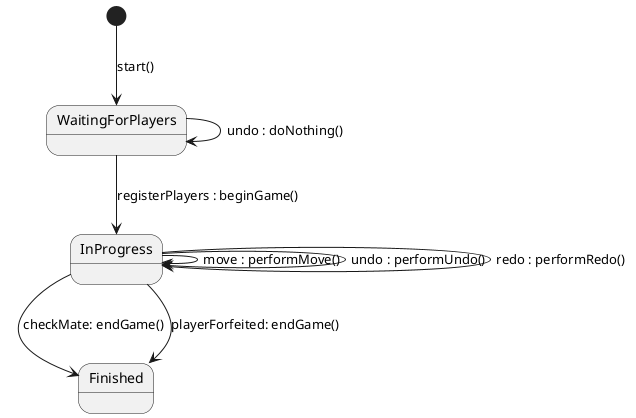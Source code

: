 @startuml

'scale 350 width
[*] --> WaitingForPlayers : start()
WaitingForPlayers --> InProgress: registerPlayers : beginGame()
'WaitingForPlayers --> WaitingForPlayers: move : doNothing()
WaitingForPlayers --> WaitingForPlayers: undo : doNothing()
'WaitingForPlayers --> WaitingForPlayers: redo : doNothing()
InProgress --> InProgress: move : performMove()
InProgress --> InProgress: undo : performUndo()
InProgress --> InProgress: redo : performRedo()
InProgress --> Finished: checkMate: endGame()
InProgress --> Finished: playerForfeited: endGame()
'Finished --> Finished: move : doNothing()
'Finished --> Finished: undo : doNothing()
'Finished --> Finished: redo : doNothing()




@enduml